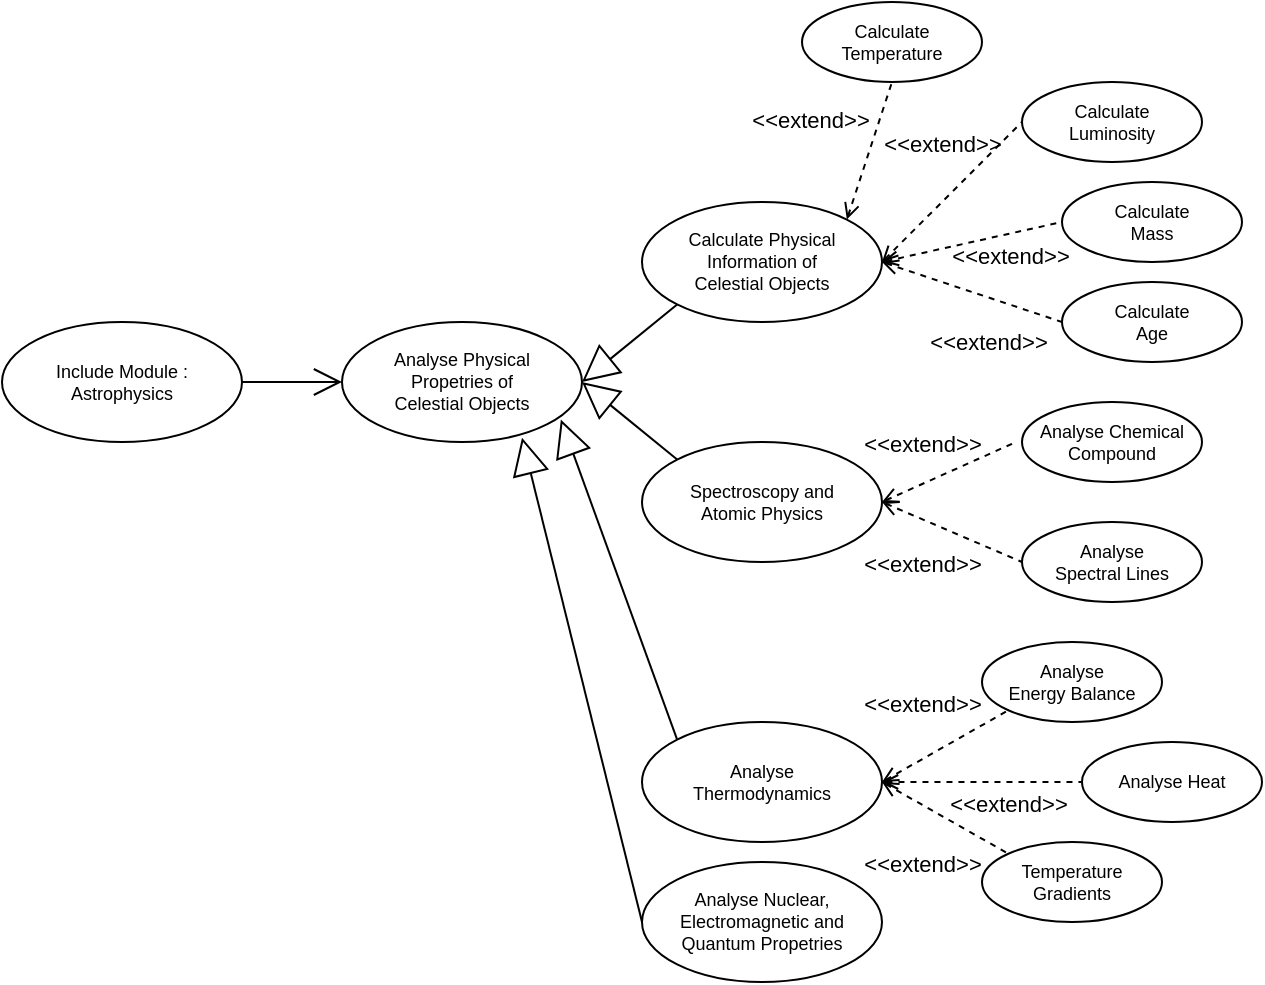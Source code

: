 <mxfile version="24.6.1" type="device">
  <diagram name="Page-1" id="JFPJkxZZSjxiJD6og031">
    <mxGraphModel dx="-193" dy="1541" grid="1" gridSize="10" guides="1" tooltips="1" connect="1" arrows="1" fold="1" page="1" pageScale="1" pageWidth="850" pageHeight="1100" math="0" shadow="0">
      <root>
        <mxCell id="0" />
        <mxCell id="1" parent="0" />
        <mxCell id="_TZs-UMcsAIsMrrE9qfW-43" value="Include Module :&lt;div&gt;Astrophysics&lt;/div&gt;" style="ellipse;whiteSpace=wrap;html=1;fontSize=9;" parent="1" vertex="1">
          <mxGeometry x="970" y="-635" width="120" height="60" as="geometry" />
        </mxCell>
        <mxCell id="_TZs-UMcsAIsMrrE9qfW-44" value="" style="endArrow=open;endFill=1;endSize=12;html=1;rounded=0;exitX=1;exitY=0.5;exitDx=0;exitDy=0;entryX=0;entryY=0.5;entryDx=0;entryDy=0;" parent="1" source="_TZs-UMcsAIsMrrE9qfW-43" target="_TZs-UMcsAIsMrrE9qfW-45" edge="1">
          <mxGeometry width="160" relative="1" as="geometry">
            <mxPoint x="1070" y="-635" as="sourcePoint" />
            <mxPoint x="1157.574" y="-583.787" as="targetPoint" />
          </mxGeometry>
        </mxCell>
        <mxCell id="_TZs-UMcsAIsMrrE9qfW-45" value="Analyse Physical&lt;div&gt;Propetries of&lt;/div&gt;&lt;div&gt;Celestial Objects&lt;/div&gt;" style="ellipse;whiteSpace=wrap;html=1;fontSize=9;" parent="1" vertex="1">
          <mxGeometry x="1140" y="-635" width="120" height="60" as="geometry" />
        </mxCell>
        <mxCell id="_TZs-UMcsAIsMrrE9qfW-46" value="" style="endArrow=none;endSize=16;endFill=0;html=1;rounded=0;exitX=1;exitY=0.5;exitDx=0;exitDy=0;entryX=0;entryY=1;entryDx=0;entryDy=0;startArrow=block;startFill=0;startSize=16;" parent="1" source="_TZs-UMcsAIsMrrE9qfW-45" target="_TZs-UMcsAIsMrrE9qfW-47" edge="1">
          <mxGeometry width="160" relative="1" as="geometry">
            <mxPoint x="1300" y="-615" as="sourcePoint" />
            <mxPoint x="1303.333" y="-650.79" as="targetPoint" />
          </mxGeometry>
        </mxCell>
        <mxCell id="_TZs-UMcsAIsMrrE9qfW-47" value="Calculate Physical&lt;div&gt;Information of&lt;/div&gt;&lt;div&gt;Celestial Objects&lt;/div&gt;" style="ellipse;whiteSpace=wrap;html=1;fontSize=9;" parent="1" vertex="1">
          <mxGeometry x="1290" y="-695" width="120" height="60" as="geometry" />
        </mxCell>
        <mxCell id="_TZs-UMcsAIsMrrE9qfW-48" value="Calculate&lt;div&gt;Temperature&lt;/div&gt;" style="ellipse;whiteSpace=wrap;html=1;fontSize=9;" parent="1" vertex="1">
          <mxGeometry x="1370" y="-795" width="90" height="40" as="geometry" />
        </mxCell>
        <mxCell id="_TZs-UMcsAIsMrrE9qfW-49" value="Calculate&lt;div&gt;Luminosity&lt;/div&gt;" style="ellipse;whiteSpace=wrap;html=1;fontSize=9;" parent="1" vertex="1">
          <mxGeometry x="1480" y="-755" width="90" height="40" as="geometry" />
        </mxCell>
        <mxCell id="_TZs-UMcsAIsMrrE9qfW-50" value="Calculate&lt;div&gt;Mass&lt;/div&gt;" style="ellipse;whiteSpace=wrap;html=1;fontSize=9;" parent="1" vertex="1">
          <mxGeometry x="1500" y="-705" width="90" height="40" as="geometry" />
        </mxCell>
        <mxCell id="_TZs-UMcsAIsMrrE9qfW-51" value="Calculate&lt;div&gt;Age&lt;/div&gt;" style="ellipse;whiteSpace=wrap;html=1;fontSize=9;" parent="1" vertex="1">
          <mxGeometry x="1500" y="-655" width="90" height="40" as="geometry" />
        </mxCell>
        <mxCell id="_TZs-UMcsAIsMrrE9qfW-52" value="Analyse Chemical&lt;div&gt;Compound&lt;/div&gt;" style="ellipse;whiteSpace=wrap;html=1;fontSize=9;" parent="1" vertex="1">
          <mxGeometry x="1480" y="-595" width="90" height="40" as="geometry" />
        </mxCell>
        <mxCell id="_TZs-UMcsAIsMrrE9qfW-53" value="&amp;lt;&amp;lt;extend&amp;gt;&amp;gt;" style="html=1;verticalAlign=bottom;labelBackgroundColor=none;endArrow=none;endFill=0;dashed=1;rounded=0;exitX=1;exitY=0;exitDx=0;exitDy=0;entryX=0.5;entryY=1;entryDx=0;entryDy=0;startArrow=open;startFill=0;" parent="1" source="_TZs-UMcsAIsMrrE9qfW-47" target="_TZs-UMcsAIsMrrE9qfW-48" edge="1">
          <mxGeometry x="-0.073" y="30" width="160" relative="1" as="geometry">
            <mxPoint x="1400" y="-695" as="sourcePoint" />
            <mxPoint x="1480" y="-695" as="targetPoint" />
            <mxPoint as="offset" />
          </mxGeometry>
        </mxCell>
        <mxCell id="_TZs-UMcsAIsMrrE9qfW-54" value="&amp;lt;&amp;lt;extend&amp;gt;&amp;gt;" style="html=1;verticalAlign=bottom;labelBackgroundColor=none;endArrow=none;endFill=0;dashed=1;rounded=0;exitX=1;exitY=0.5;exitDx=0;exitDy=0;entryX=-0.038;entryY=0.505;entryDx=0;entryDy=0;entryPerimeter=0;startArrow=open;startFill=0;" parent="1" source="_TZs-UMcsAIsMrrE9qfW-58" target="_TZs-UMcsAIsMrrE9qfW-52" edge="1">
          <mxGeometry x="-0.276" y="10" width="160" relative="1" as="geometry">
            <mxPoint x="1402" y="-726" as="sourcePoint" />
            <mxPoint x="1463" y="-781" as="targetPoint" />
            <mxPoint as="offset" />
          </mxGeometry>
        </mxCell>
        <mxCell id="_TZs-UMcsAIsMrrE9qfW-55" value="&amp;lt;&amp;lt;extend&amp;gt;&amp;gt;" style="html=1;verticalAlign=bottom;labelBackgroundColor=none;endArrow=none;endFill=0;dashed=1;rounded=0;exitX=1;exitY=0.5;exitDx=0;exitDy=0;entryX=0;entryY=0.5;entryDx=0;entryDy=0;startArrow=open;startFill=0;" parent="1" source="_TZs-UMcsAIsMrrE9qfW-47" target="_TZs-UMcsAIsMrrE9qfW-51" edge="1">
          <mxGeometry x="0.393" y="-30" width="160" relative="1" as="geometry">
            <mxPoint x="1402" y="-634" as="sourcePoint" />
            <mxPoint x="1447" y="-565" as="targetPoint" />
            <mxPoint as="offset" />
          </mxGeometry>
        </mxCell>
        <mxCell id="_TZs-UMcsAIsMrrE9qfW-56" value="&amp;lt;&amp;lt;extend&amp;gt;&amp;gt;" style="html=1;verticalAlign=bottom;labelBackgroundColor=none;endArrow=none;endFill=0;dashed=1;rounded=0;exitX=1;exitY=0.5;exitDx=0;exitDy=0;entryX=0;entryY=0.5;entryDx=0;entryDy=0;startArrow=open;startFill=0;" parent="1" source="_TZs-UMcsAIsMrrE9qfW-47" target="_TZs-UMcsAIsMrrE9qfW-49" edge="1">
          <mxGeometry x="0.143" y="14" width="160" relative="1" as="geometry">
            <mxPoint x="1420" y="-655" as="sourcePoint" />
            <mxPoint x="1500" y="-605" as="targetPoint" />
            <mxPoint as="offset" />
          </mxGeometry>
        </mxCell>
        <mxCell id="_TZs-UMcsAIsMrrE9qfW-57" value="&amp;lt;&amp;lt;extend&amp;gt;&amp;gt;" style="html=1;verticalAlign=bottom;labelBackgroundColor=none;endArrow=none;endFill=0;dashed=1;rounded=0;exitX=1;exitY=0.5;exitDx=0;exitDy=0;entryX=0;entryY=0.5;entryDx=0;entryDy=0;startArrow=open;startFill=0;" parent="1" source="_TZs-UMcsAIsMrrE9qfW-47" target="_TZs-UMcsAIsMrrE9qfW-50" edge="1">
          <mxGeometry x="0.333" y="-20" width="160" relative="1" as="geometry">
            <mxPoint x="1430" y="-645" as="sourcePoint" />
            <mxPoint x="1510" y="-595" as="targetPoint" />
            <mxPoint as="offset" />
          </mxGeometry>
        </mxCell>
        <mxCell id="_TZs-UMcsAIsMrrE9qfW-58" value="Spectroscopy and&lt;div&gt;Atomic Physics&lt;/div&gt;" style="ellipse;whiteSpace=wrap;html=1;fontSize=9;" parent="1" vertex="1">
          <mxGeometry x="1290" y="-575" width="120" height="60" as="geometry" />
        </mxCell>
        <mxCell id="_TZs-UMcsAIsMrrE9qfW-59" value="Analyse&lt;div&gt;Spectral Lines&lt;/div&gt;" style="ellipse;whiteSpace=wrap;html=1;fontSize=9;" parent="1" vertex="1">
          <mxGeometry x="1480" y="-535" width="90" height="40" as="geometry" />
        </mxCell>
        <mxCell id="_TZs-UMcsAIsMrrE9qfW-60" value="&amp;lt;&amp;lt;extend&amp;gt;&amp;gt;" style="html=1;verticalAlign=bottom;labelBackgroundColor=none;endArrow=none;endFill=0;dashed=1;rounded=0;exitX=1;exitY=0.5;exitDx=0;exitDy=0;entryX=0;entryY=0.5;entryDx=0;entryDy=0;startArrow=open;startFill=0;" parent="1" source="_TZs-UMcsAIsMrrE9qfW-58" target="_TZs-UMcsAIsMrrE9qfW-59" edge="1">
          <mxGeometry x="-0.103" y="-29" width="160" relative="1" as="geometry">
            <mxPoint x="1420" y="-535" as="sourcePoint" />
            <mxPoint x="1487" y="-565" as="targetPoint" />
            <mxPoint as="offset" />
          </mxGeometry>
        </mxCell>
        <mxCell id="_TZs-UMcsAIsMrrE9qfW-61" value="" style="endArrow=none;endSize=16;endFill=0;html=1;rounded=0;exitX=1;exitY=0.5;exitDx=0;exitDy=0;entryX=0;entryY=0;entryDx=0;entryDy=0;startArrow=block;startFill=0;startSize=16;" parent="1" source="_TZs-UMcsAIsMrrE9qfW-45" target="_TZs-UMcsAIsMrrE9qfW-58" edge="1">
          <mxGeometry width="160" relative="1" as="geometry">
            <mxPoint x="1252" y="-616" as="sourcePoint" />
            <mxPoint x="1309" y="-641" as="targetPoint" />
          </mxGeometry>
        </mxCell>
        <mxCell id="_TZs-UMcsAIsMrrE9qfW-62" value="Analyse&lt;div&gt;Thermodynamics&lt;/div&gt;" style="ellipse;whiteSpace=wrap;html=1;fontSize=9;" parent="1" vertex="1">
          <mxGeometry x="1290" y="-435" width="120" height="60" as="geometry" />
        </mxCell>
        <mxCell id="_TZs-UMcsAIsMrrE9qfW-63" value="Analyse Heat" style="ellipse;whiteSpace=wrap;html=1;fontSize=9;" parent="1" vertex="1">
          <mxGeometry x="1510" y="-425" width="90" height="40" as="geometry" />
        </mxCell>
        <mxCell id="_TZs-UMcsAIsMrrE9qfW-64" value="&amp;lt;&amp;lt;extend&amp;gt;&amp;gt;" style="html=1;verticalAlign=bottom;labelBackgroundColor=none;endArrow=none;endFill=0;dashed=1;rounded=0;exitX=1;exitY=0.5;exitDx=0;exitDy=0;entryX=0;entryY=0.5;entryDx=0;entryDy=0;startArrow=open;startFill=0;" parent="1" source="_TZs-UMcsAIsMrrE9qfW-62" target="_TZs-UMcsAIsMrrE9qfW-63" edge="1">
          <mxGeometry x="0.25" y="-20" width="160" relative="1" as="geometry">
            <mxPoint x="1410" y="-405" as="sourcePoint" />
            <mxPoint x="1486" y="-385" as="targetPoint" />
            <mxPoint as="offset" />
          </mxGeometry>
        </mxCell>
        <mxCell id="_TZs-UMcsAIsMrrE9qfW-65" value="Analyse&lt;div&gt;Energy Balance&lt;/div&gt;" style="ellipse;whiteSpace=wrap;html=1;fontSize=9;" parent="1" vertex="1">
          <mxGeometry x="1460" y="-475" width="90" height="40" as="geometry" />
        </mxCell>
        <mxCell id="_TZs-UMcsAIsMrrE9qfW-66" value="Temperature&lt;div&gt;Gradients&lt;/div&gt;" style="ellipse;whiteSpace=wrap;html=1;fontSize=9;" parent="1" vertex="1">
          <mxGeometry x="1460" y="-375" width="90" height="40" as="geometry" />
        </mxCell>
        <mxCell id="_TZs-UMcsAIsMrrE9qfW-67" value="&amp;lt;&amp;lt;extend&amp;gt;&amp;gt;" style="html=1;verticalAlign=bottom;labelBackgroundColor=none;endArrow=none;endFill=0;dashed=1;rounded=0;exitX=1;exitY=0.5;exitDx=0;exitDy=0;entryX=0;entryY=1;entryDx=0;entryDy=0;startArrow=open;startFill=0;" parent="1" source="_TZs-UMcsAIsMrrE9qfW-62" target="_TZs-UMcsAIsMrrE9qfW-65" edge="1">
          <mxGeometry x="-0.115" y="16" width="160" relative="1" as="geometry">
            <mxPoint x="1420" y="-395" as="sourcePoint" />
            <mxPoint x="1500" y="-395" as="targetPoint" />
            <mxPoint as="offset" />
          </mxGeometry>
        </mxCell>
        <mxCell id="_TZs-UMcsAIsMrrE9qfW-68" value="&amp;lt;&amp;lt;extend&amp;gt;&amp;gt;" style="html=1;verticalAlign=bottom;labelBackgroundColor=none;endArrow=none;endFill=0;dashed=1;rounded=0;entryX=0;entryY=0;entryDx=0;entryDy=0;startArrow=open;startFill=0;" parent="1" target="_TZs-UMcsAIsMrrE9qfW-66" edge="1">
          <mxGeometry x="0.157" y="-34" width="160" relative="1" as="geometry">
            <mxPoint x="1410" y="-405" as="sourcePoint" />
            <mxPoint x="1483" y="-431" as="targetPoint" />
            <mxPoint as="offset" />
          </mxGeometry>
        </mxCell>
        <mxCell id="_TZs-UMcsAIsMrrE9qfW-69" value="" style="endArrow=none;endSize=16;endFill=0;html=1;rounded=0;exitX=0.912;exitY=0.813;exitDx=0;exitDy=0;entryX=0;entryY=0;entryDx=0;entryDy=0;startArrow=block;startFill=0;startSize=16;exitPerimeter=0;" parent="1" source="_TZs-UMcsAIsMrrE9qfW-45" target="_TZs-UMcsAIsMrrE9qfW-62" edge="1">
          <mxGeometry width="160" relative="1" as="geometry">
            <mxPoint x="1270" y="-595" as="sourcePoint" />
            <mxPoint x="1318" y="-556" as="targetPoint" />
          </mxGeometry>
        </mxCell>
        <mxCell id="_TZs-UMcsAIsMrrE9qfW-70" value="Analyse Nuclear,&lt;div&gt;Electromagnetic and&lt;/div&gt;&lt;div&gt;Quantum Propetries&lt;/div&gt;" style="ellipse;whiteSpace=wrap;html=1;fontSize=9;" parent="1" vertex="1">
          <mxGeometry x="1290" y="-365" width="120" height="60" as="geometry" />
        </mxCell>
        <mxCell id="_TZs-UMcsAIsMrrE9qfW-71" value="" style="endArrow=none;endSize=16;endFill=0;html=1;rounded=0;exitX=0.75;exitY=0.965;exitDx=0;exitDy=0;entryX=0;entryY=0.5;entryDx=0;entryDy=0;startArrow=block;startFill=0;startSize=16;exitPerimeter=0;" parent="1" source="_TZs-UMcsAIsMrrE9qfW-45" target="_TZs-UMcsAIsMrrE9qfW-70" edge="1">
          <mxGeometry width="160" relative="1" as="geometry">
            <mxPoint x="1250" y="-575" as="sourcePoint" />
            <mxPoint x="1297" y="-396" as="targetPoint" />
          </mxGeometry>
        </mxCell>
      </root>
    </mxGraphModel>
  </diagram>
</mxfile>
